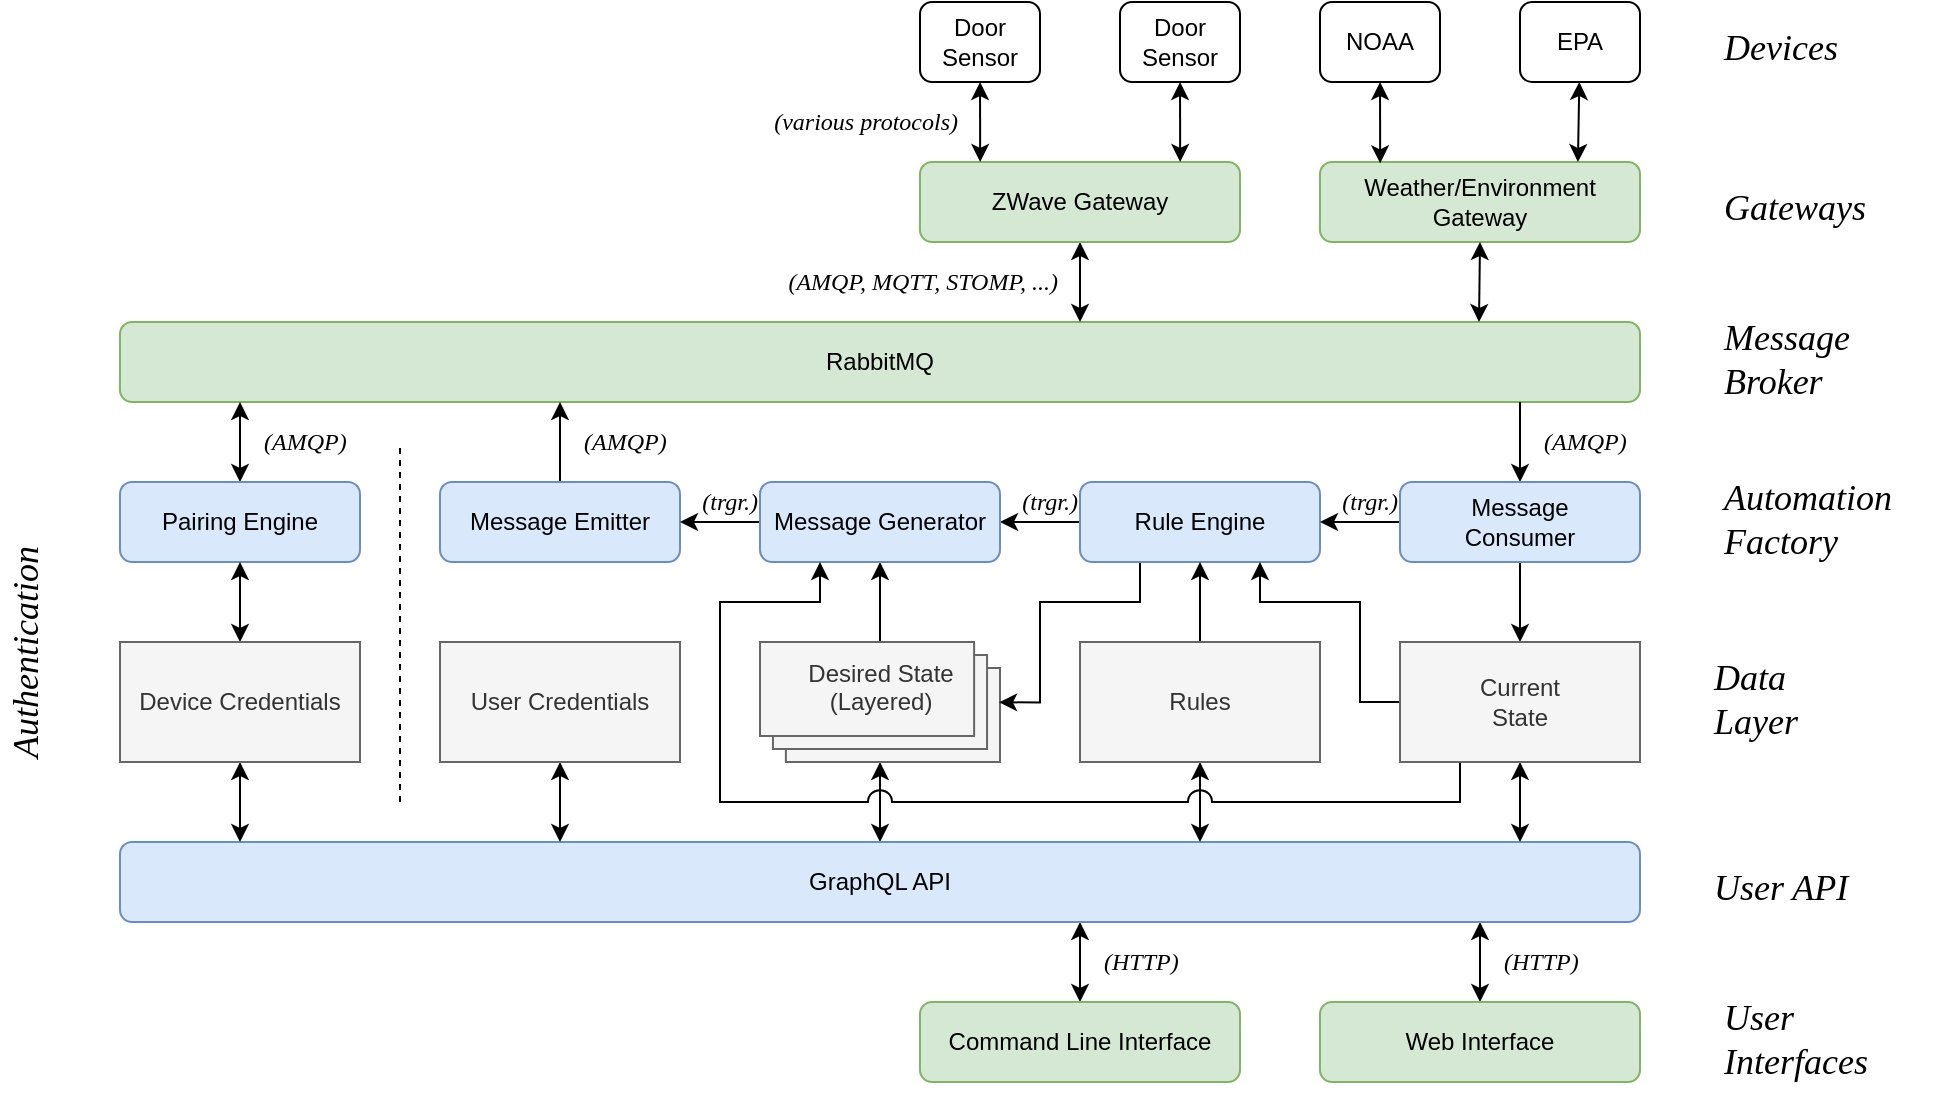 <mxfile version="13.3.9" type="device"><diagram id="nyFlotmh9oRMmqSYARnF" name="Page-1"><mxGraphModel dx="1113" dy="722" grid="1" gridSize="10" guides="1" tooltips="1" connect="1" arrows="1" fold="1" page="1" pageScale="1" pageWidth="1100" pageHeight="850" math="0" shadow="0"><root><mxCell id="0"/><mxCell id="1" parent="0"/><mxCell id="MtfKd6-NrAOQEtamVdi_-2" value="RabbitMQ" style="rounded=1;whiteSpace=wrap;html=1;fillColor=#d5e8d4;strokeColor=#82b366;" parent="1" vertex="1"><mxGeometry x="120" y="280" width="760" height="40" as="geometry"/></mxCell><mxCell id="crTIPaQlFp2diR58oL3v-14" value="" style="edgeStyle=orthogonalEdgeStyle;rounded=0;orthogonalLoop=1;jettySize=auto;html=1;startArrow=classic;startFill=1;" parent="1" source="MtfKd6-NrAOQEtamVdi_-15" target="crTIPaQlFp2diR58oL3v-1" edge="1"><mxGeometry relative="1" as="geometry"><Array as="points"><mxPoint x="800" y="590"/><mxPoint x="800" y="590"/></Array></mxGeometry></mxCell><mxCell id="MtfKd6-NrAOQEtamVdi_-15" value="Web Interface&lt;br&gt;" style="rounded=1;whiteSpace=wrap;html=1;fillColor=#d5e8d4;strokeColor=#82b366;" parent="1" vertex="1"><mxGeometry x="720" y="620" width="160" height="40" as="geometry"/></mxCell><mxCell id="crTIPaQlFp2diR58oL3v-15" value="" style="edgeStyle=orthogonalEdgeStyle;rounded=0;orthogonalLoop=1;jettySize=auto;html=1;startArrow=classic;startFill=1;" parent="1" source="MtfKd6-NrAOQEtamVdi_-23" target="crTIPaQlFp2diR58oL3v-1" edge="1"><mxGeometry relative="1" as="geometry"><Array as="points"><mxPoint x="600" y="590"/><mxPoint x="600" y="590"/></Array></mxGeometry></mxCell><mxCell id="MtfKd6-NrAOQEtamVdi_-23" value="Command Line Interface&lt;br&gt;" style="rounded=1;whiteSpace=wrap;html=1;fillColor=#d5e8d4;align=center;strokeColor=#82b366;" parent="1" vertex="1"><mxGeometry x="520" y="620" width="160" height="40" as="geometry"/></mxCell><mxCell id="crTIPaQlFp2diR58oL3v-50" value="" style="edgeStyle=orthogonalEdgeStyle;rounded=0;orthogonalLoop=1;jettySize=auto;html=1;startArrow=none;startFill=0;endArrow=classic;endFill=1;" parent="1" source="MtfKd6-NrAOQEtamVdi_-30" target="crTIPaQlFp2diR58oL3v-29" edge="1"><mxGeometry relative="1" as="geometry"/></mxCell><mxCell id="crTIPaQlFp2diR58oL3v-57" value="" style="edgeStyle=orthogonalEdgeStyle;rounded=0;orthogonalLoop=1;jettySize=auto;html=1;startArrow=classic;startFill=1;endArrow=classic;endFill=1;jumpStyle=none;" parent="1" source="MtfKd6-NrAOQEtamVdi_-30" target="crTIPaQlFp2diR58oL3v-1" edge="1"><mxGeometry relative="1" as="geometry"><Array as="points"><mxPoint x="500" y="560"/><mxPoint x="500" y="560"/></Array></mxGeometry></mxCell><mxCell id="MtfKd6-NrAOQEtamVdi_-30" value="Desired State &lt;br&gt;(Layered)&lt;br&gt;&amp;nbsp;" style="verticalLabelPosition=middle;verticalAlign=middle;html=1;shape=mxgraph.basic.layered_rect;dx=12.94;outlineConnect=0;fillColor=#f5f5f5;align=center;labelPosition=center;horizontal=1;strokeColor=#666666;fontColor=#333333;" parent="1" vertex="1"><mxGeometry x="440" y="440" width="120" height="60" as="geometry"/></mxCell><mxCell id="crTIPaQlFp2diR58oL3v-43" value="" style="edgeStyle=orthogonalEdgeStyle;rounded=0;orthogonalLoop=1;jettySize=auto;html=1;startArrow=none;startFill=0;endArrow=classic;endFill=1;" parent="1" source="MtfKd6-NrAOQEtamVdi_-88" target="crTIPaQlFp2diR58oL3v-29" edge="1"><mxGeometry relative="1" as="geometry"/></mxCell><mxCell id="crTIPaQlFp2diR58oL3v-48" style="edgeStyle=orthogonalEdgeStyle;rounded=0;orthogonalLoop=1;jettySize=auto;html=1;exitX=0.25;exitY=1;exitDx=0;exitDy=0;entryX=0.996;entryY=0.503;entryDx=0;entryDy=0;entryPerimeter=0;startArrow=none;startFill=0;endArrow=classic;endFill=1;" parent="1" source="MtfKd6-NrAOQEtamVdi_-88" target="MtfKd6-NrAOQEtamVdi_-30" edge="1"><mxGeometry relative="1" as="geometry"><Array as="points"><mxPoint x="630" y="420"/><mxPoint x="580" y="420"/><mxPoint x="580" y="470"/></Array></mxGeometry></mxCell><mxCell id="MtfKd6-NrAOQEtamVdi_-88" value="Rule Engine" style="rounded=1;whiteSpace=wrap;html=1;fillColor=#dae8fc;align=center;strokeColor=#6c8ebf;" parent="1" vertex="1"><mxGeometry x="600" y="360" width="120" height="40" as="geometry"/></mxCell><mxCell id="MtfKd6-NrAOQEtamVdi_-129" value="" style="edgeStyle=none;rounded=0;orthogonalLoop=1;jettySize=auto;html=1;startArrow=classic;startFill=1;endArrow=classic;endFill=1;" parent="1" source="MtfKd6-NrAOQEtamVdi_-122" edge="1"><mxGeometry relative="1" as="geometry"><mxPoint x="600" y="280" as="targetPoint"/></mxGeometry></mxCell><mxCell id="MtfKd6-NrAOQEtamVdi_-122" value="ZWave Gateway&lt;br&gt;" style="rounded=1;whiteSpace=wrap;html=1;fillColor=#d5e8d4;strokeColor=#82b366;" parent="1" vertex="1"><mxGeometry x="520" y="200" width="160" height="40" as="geometry"/></mxCell><mxCell id="MtfKd6-NrAOQEtamVdi_-126" value="" style="edgeStyle=none;rounded=0;orthogonalLoop=1;jettySize=auto;html=1;startArrow=classic;startFill=1;endArrow=classic;endFill=1;entryX=0.188;entryY=0;entryDx=0;entryDy=0;entryPerimeter=0;" parent="1" source="MtfKd6-NrAOQEtamVdi_-123" target="MtfKd6-NrAOQEtamVdi_-122" edge="1"><mxGeometry relative="1" as="geometry"><mxPoint x="550" y="150" as="targetPoint"/></mxGeometry></mxCell><mxCell id="MtfKd6-NrAOQEtamVdi_-123" value="Door&lt;br&gt;Sensor&lt;br&gt;" style="rounded=1;whiteSpace=wrap;html=1;" parent="1" vertex="1"><mxGeometry x="520" y="120" width="60" height="40" as="geometry"/></mxCell><mxCell id="MtfKd6-NrAOQEtamVdi_-125" value="" style="edgeStyle=none;rounded=0;orthogonalLoop=1;jettySize=auto;html=1;startArrow=classic;startFill=1;endArrow=classic;endFill=1;entryX=0.813;entryY=0;entryDx=0;entryDy=0;entryPerimeter=0;" parent="1" source="MtfKd6-NrAOQEtamVdi_-124" target="MtfKd6-NrAOQEtamVdi_-122" edge="1"><mxGeometry relative="1" as="geometry"><mxPoint x="650" y="160" as="targetPoint"/></mxGeometry></mxCell><mxCell id="MtfKd6-NrAOQEtamVdi_-124" value="Door&lt;br&gt;Sensor&lt;br&gt;" style="rounded=1;whiteSpace=wrap;html=1;" parent="1" vertex="1"><mxGeometry x="620" y="120" width="60" height="40" as="geometry"/></mxCell><mxCell id="OB2HOh7Wm_sJz5mUgPdf-1" value="Weather/Environment Gateway&lt;br&gt;" style="rounded=1;whiteSpace=wrap;html=1;fillColor=#d5e8d4;strokeColor=#82b366;" parent="1" vertex="1"><mxGeometry x="720" y="200" width="160" height="40" as="geometry"/></mxCell><mxCell id="OB2HOh7Wm_sJz5mUgPdf-2" value="" style="edgeStyle=none;rounded=0;orthogonalLoop=1;jettySize=auto;html=1;startArrow=classic;startFill=1;endArrow=classic;endFill=1;entryX=0.188;entryY=0.017;entryDx=0;entryDy=0;entryPerimeter=0;" parent="1" source="OB2HOh7Wm_sJz5mUgPdf-3" target="OB2HOh7Wm_sJz5mUgPdf-1" edge="1"><mxGeometry relative="1" as="geometry"><mxPoint x="750" y="150" as="targetPoint"/></mxGeometry></mxCell><mxCell id="OB2HOh7Wm_sJz5mUgPdf-3" value="NOAA&lt;br&gt;" style="rounded=1;whiteSpace=wrap;html=1;" parent="1" vertex="1"><mxGeometry x="720" y="120" width="60" height="40" as="geometry"/></mxCell><mxCell id="OB2HOh7Wm_sJz5mUgPdf-4" value="" style="edgeStyle=none;rounded=0;orthogonalLoop=1;jettySize=auto;html=1;startArrow=classic;startFill=1;endArrow=classic;endFill=1;entryX=0.806;entryY=0;entryDx=0;entryDy=0;entryPerimeter=0;" parent="1" source="OB2HOh7Wm_sJz5mUgPdf-5" target="OB2HOh7Wm_sJz5mUgPdf-1" edge="1"><mxGeometry relative="1" as="geometry"><mxPoint x="850" y="160" as="targetPoint"/></mxGeometry></mxCell><mxCell id="OB2HOh7Wm_sJz5mUgPdf-5" value="EPA&lt;br&gt;" style="rounded=1;whiteSpace=wrap;html=1;" parent="1" vertex="1"><mxGeometry x="820" y="120" width="60" height="40" as="geometry"/></mxCell><mxCell id="OB2HOh7Wm_sJz5mUgPdf-12" value="" style="edgeStyle=none;rounded=0;orthogonalLoop=1;jettySize=auto;html=1;startArrow=classic;startFill=1;endArrow=classic;endFill=1;" parent="1" edge="1"><mxGeometry relative="1" as="geometry"><mxPoint x="799.5" y="280" as="targetPoint"/><mxPoint x="800" y="240" as="sourcePoint"/></mxGeometry></mxCell><mxCell id="uU05n5d9MdpaISkNptbO-14" value="" style="edgeStyle=orthogonalEdgeStyle;rounded=0;orthogonalLoop=1;jettySize=auto;html=1;" parent="1" edge="1"><mxGeometry relative="1" as="geometry"><Array as="points"><mxPoint x="120" y="410"/><mxPoint x="120" y="410"/></Array><mxPoint x="160" y="410" as="sourcePoint"/></mxGeometry></mxCell><mxCell id="QIztM4St6ZhZZ24SG2eG-1" value="&lt;font style=&quot;font-size: 18px;&quot;&gt;&lt;span style=&quot;font-size: 18px;&quot;&gt;&lt;i style=&quot;font-size: 18px;&quot;&gt;Devices&lt;/i&gt;&lt;/span&gt;&lt;/font&gt;" style="text;html=1;resizable=0;points=[];autosize=1;align=left;verticalAlign=top;spacingTop=-4;fontStyle=0;fontFamily=Georgia;fontSize=18;" parent="1" vertex="1"><mxGeometry x="920" y="130" width="80" height="20" as="geometry"/></mxCell><mxCell id="QIztM4St6ZhZZ24SG2eG-2" value="&lt;font style=&quot;font-size: 18px;&quot;&gt;&lt;span style=&quot;font-size: 18px;&quot;&gt;&lt;i style=&quot;font-size: 18px;&quot;&gt;Gateways&lt;/i&gt;&lt;/span&gt;&lt;/font&gt;" style="text;html=1;resizable=0;points=[];autosize=1;align=left;verticalAlign=top;spacingTop=-4;fontStyle=0;fontFamily=Georgia;fontSize=18;" parent="1" vertex="1"><mxGeometry x="920" y="210" width="90" height="20" as="geometry"/></mxCell><mxCell id="QIztM4St6ZhZZ24SG2eG-3" value="&lt;font style=&quot;font-size: 18px&quot;&gt;&lt;span style=&quot;font-size: 18px&quot;&gt;&lt;i style=&quot;font-size: 18px&quot;&gt;Message &lt;br&gt;Broker&lt;br&gt;&lt;/i&gt;&lt;/span&gt;&lt;/font&gt;" style="text;html=1;resizable=0;points=[];autosize=1;align=left;verticalAlign=top;spacingTop=-4;fontStyle=0;fontFamily=Georgia;fontSize=18;" parent="1" vertex="1"><mxGeometry x="920" y="275" width="90" height="50" as="geometry"/></mxCell><mxCell id="R3oFiwPBxOHr03Vyc30n-2" value="&lt;font face=&quot;Georgia&quot; style=&quot;font-size: 12px&quot;&gt;&lt;i&gt;(various protocols)&lt;/i&gt;&lt;/font&gt;" style="text;html=1;align=right;verticalAlign=middle;resizable=0;points=[];autosize=1;" parent="1" vertex="1"><mxGeometry x="420" y="170" width="120" height="20" as="geometry"/></mxCell><mxCell id="R3oFiwPBxOHr03Vyc30n-3" value="&lt;font face=&quot;Georgia&quot; style=&quot;font-size: 12px&quot;&gt;&lt;i&gt;(AMQP, MQTT, STOMP, ...)&lt;/i&gt;&lt;/font&gt;" style="text;html=1;align=right;verticalAlign=middle;resizable=0;points=[];autosize=1;" parent="1" vertex="1"><mxGeometry x="430" y="250" width="160" height="20" as="geometry"/></mxCell><mxCell id="crTIPaQlFp2diR58oL3v-37" style="edgeStyle=orthogonalEdgeStyle;rounded=0;orthogonalLoop=1;jettySize=auto;html=1;exitX=0.5;exitY=0;exitDx=0;exitDy=0;startArrow=classic;startFill=1;endArrow=none;endFill=0;" parent="1" source="R3oFiwPBxOHr03Vyc30n-8" target="MtfKd6-NrAOQEtamVdi_-2" edge="1"><mxGeometry relative="1" as="geometry"><mxPoint x="820" y="340" as="targetPoint"/><Array as="points"><mxPoint x="820" y="330"/><mxPoint x="820" y="330"/></Array></mxGeometry></mxCell><mxCell id="crTIPaQlFp2diR58oL3v-42" value="" style="edgeStyle=orthogonalEdgeStyle;rounded=0;orthogonalLoop=1;jettySize=auto;html=1;startArrow=none;startFill=0;endArrow=classic;endFill=1;" parent="1" source="R3oFiwPBxOHr03Vyc30n-8" target="MtfKd6-NrAOQEtamVdi_-88" edge="1"><mxGeometry relative="1" as="geometry"/></mxCell><mxCell id="crTIPaQlFp2diR58oL3v-46" value="" style="edgeStyle=orthogonalEdgeStyle;rounded=0;orthogonalLoop=1;jettySize=auto;html=1;startArrow=none;startFill=0;endArrow=classic;endFill=1;" parent="1" source="R3oFiwPBxOHr03Vyc30n-8" target="crTIPaQlFp2diR58oL3v-31" edge="1"><mxGeometry relative="1" as="geometry"/></mxCell><mxCell id="R3oFiwPBxOHr03Vyc30n-8" value="Message&lt;br&gt;Consumer" style="rounded=1;whiteSpace=wrap;html=1;fillColor=#dae8fc;align=center;strokeColor=#6c8ebf;" parent="1" vertex="1"><mxGeometry x="760" y="360" width="120" height="40" as="geometry"/></mxCell><mxCell id="crTIPaQlFp2diR58oL3v-1" value="GraphQL API" style="rounded=1;whiteSpace=wrap;html=1;fillColor=#dae8fc;strokeColor=#6c8ebf;rotation=0;" parent="1" vertex="1"><mxGeometry x="120" y="540" width="760" height="40" as="geometry"/></mxCell><mxCell id="crTIPaQlFp2diR58oL3v-45" value="" style="edgeStyle=orthogonalEdgeStyle;rounded=0;orthogonalLoop=1;jettySize=auto;html=1;startArrow=none;startFill=0;endArrow=classic;endFill=1;" parent="1" source="crTIPaQlFp2diR58oL3v-28" target="MtfKd6-NrAOQEtamVdi_-2" edge="1"><mxGeometry relative="1" as="geometry"><mxPoint x="340" y="340" as="targetPoint"/><Array as="points"><mxPoint x="340" y="320"/><mxPoint x="340" y="320"/></Array></mxGeometry></mxCell><mxCell id="crTIPaQlFp2diR58oL3v-28" value="Message Emitter" style="rounded=1;whiteSpace=wrap;html=1;fillColor=#dae8fc;align=center;strokeColor=#6c8ebf;rotation=0;" parent="1" vertex="1"><mxGeometry x="280" y="360" width="120" height="40" as="geometry"/></mxCell><mxCell id="crTIPaQlFp2diR58oL3v-44" value="" style="edgeStyle=orthogonalEdgeStyle;rounded=0;orthogonalLoop=1;jettySize=auto;html=1;startArrow=none;startFill=0;endArrow=classic;endFill=1;" parent="1" source="crTIPaQlFp2diR58oL3v-29" target="crTIPaQlFp2diR58oL3v-28" edge="1"><mxGeometry relative="1" as="geometry"/></mxCell><mxCell id="crTIPaQlFp2diR58oL3v-29" value="Message Generator" style="rounded=1;whiteSpace=wrap;html=1;fillColor=#dae8fc;align=center;strokeColor=#6c8ebf;" parent="1" vertex="1"><mxGeometry x="440" y="360" width="120" height="40" as="geometry"/></mxCell><mxCell id="crTIPaQlFp2diR58oL3v-47" value="" style="edgeStyle=orthogonalEdgeStyle;rounded=0;orthogonalLoop=1;jettySize=auto;html=1;startArrow=none;startFill=0;endArrow=classic;endFill=1;" parent="1" source="crTIPaQlFp2diR58oL3v-30" target="MtfKd6-NrAOQEtamVdi_-88" edge="1"><mxGeometry relative="1" as="geometry"/></mxCell><mxCell id="crTIPaQlFp2diR58oL3v-58" value="" style="edgeStyle=orthogonalEdgeStyle;rounded=0;orthogonalLoop=1;jettySize=auto;html=1;startArrow=classic;startFill=1;endArrow=classic;endFill=1;jumpStyle=none;jumpSize=6;" parent="1" source="crTIPaQlFp2diR58oL3v-30" target="crTIPaQlFp2diR58oL3v-1" edge="1"><mxGeometry relative="1" as="geometry"><Array as="points"><mxPoint x="660" y="530"/><mxPoint x="660" y="530"/></Array></mxGeometry></mxCell><mxCell id="crTIPaQlFp2diR58oL3v-30" value="Rules" style="rounded=0;whiteSpace=wrap;html=1;align=center;fillColor=#f5f5f5;strokeColor=#666666;fontColor=#333333;" parent="1" vertex="1"><mxGeometry x="600" y="440" width="120" height="60" as="geometry"/></mxCell><mxCell id="crTIPaQlFp2diR58oL3v-49" style="edgeStyle=orthogonalEdgeStyle;rounded=0;orthogonalLoop=1;jettySize=auto;html=1;exitX=0.25;exitY=1;exitDx=0;exitDy=0;entryX=0.25;entryY=1;entryDx=0;entryDy=0;startArrow=none;startFill=0;endArrow=classic;endFill=1;jumpStyle=arc;jumpSize=12;" parent="1" source="crTIPaQlFp2diR58oL3v-31" target="crTIPaQlFp2diR58oL3v-29" edge="1"><mxGeometry relative="1" as="geometry"><Array as="points"><mxPoint x="790" y="520"/><mxPoint x="420" y="520"/><mxPoint x="420" y="420"/><mxPoint x="470" y="420"/></Array></mxGeometry></mxCell><mxCell id="crTIPaQlFp2diR58oL3v-65" value="" style="edgeStyle=orthogonalEdgeStyle;rounded=0;jumpStyle=none;jumpSize=12;orthogonalLoop=1;jettySize=auto;html=1;startArrow=classic;startFill=1;endArrow=classic;endFill=1;" parent="1" source="crTIPaQlFp2diR58oL3v-31" target="crTIPaQlFp2diR58oL3v-1" edge="1"><mxGeometry relative="1" as="geometry"><Array as="points"><mxPoint x="820" y="540"/><mxPoint x="820" y="540"/></Array></mxGeometry></mxCell><mxCell id="crTIPaQlFp2diR58oL3v-67" style="edgeStyle=orthogonalEdgeStyle;rounded=0;jumpStyle=none;jumpSize=12;orthogonalLoop=1;jettySize=auto;html=1;exitX=0;exitY=0.5;exitDx=0;exitDy=0;startArrow=none;startFill=0;endArrow=classic;endFill=1;" parent="1" source="crTIPaQlFp2diR58oL3v-31" target="MtfKd6-NrAOQEtamVdi_-88" edge="1"><mxGeometry relative="1" as="geometry"><Array as="points"><mxPoint x="740" y="470"/><mxPoint x="740" y="420"/><mxPoint x="690" y="420"/></Array></mxGeometry></mxCell><mxCell id="crTIPaQlFp2diR58oL3v-31" value="Current &lt;br&gt;State" style="rounded=0;whiteSpace=wrap;html=1;align=center;fillColor=#f5f5f5;strokeColor=#666666;fontColor=#333333;" parent="1" vertex="1"><mxGeometry x="760" y="440" width="120" height="60" as="geometry"/></mxCell><mxCell id="crTIPaQlFp2diR58oL3v-51" value="&lt;font face=&quot;Georgia&quot; style=&quot;font-size: 12px&quot;&gt;&lt;i&gt;(AMQP)&lt;/i&gt;&lt;/font&gt;" style="text;html=1;align=left;verticalAlign=middle;resizable=0;points=[];autosize=1;" parent="1" vertex="1"><mxGeometry x="830" y="330" width="60" height="20" as="geometry"/></mxCell><mxCell id="crTIPaQlFp2diR58oL3v-52" value="&lt;font face=&quot;Georgia&quot; style=&quot;font-size: 12px&quot;&gt;&lt;i&gt;(AMQP)&lt;/i&gt;&lt;/font&gt;" style="text;html=1;align=left;verticalAlign=middle;resizable=0;points=[];autosize=1;" parent="1" vertex="1"><mxGeometry x="190" y="330" width="60" height="20" as="geometry"/></mxCell><mxCell id="crTIPaQlFp2diR58oL3v-53" value="&lt;font face=&quot;Georgia&quot; style=&quot;font-size: 12px&quot;&gt;&lt;i&gt;(trgr.)&lt;/i&gt;&lt;/font&gt;" style="text;html=1;align=right;verticalAlign=middle;resizable=0;points=[];autosize=1;" parent="1" vertex="1"><mxGeometry x="390" y="360" width="50" height="20" as="geometry"/></mxCell><mxCell id="crTIPaQlFp2diR58oL3v-55" value="&lt;font face=&quot;Georgia&quot; style=&quot;font-size: 12px&quot;&gt;&lt;i&gt;(trgr.)&lt;/i&gt;&lt;/font&gt;" style="text;html=1;align=right;verticalAlign=middle;resizable=0;points=[];autosize=1;" parent="1" vertex="1"><mxGeometry x="550" y="360" width="50" height="20" as="geometry"/></mxCell><mxCell id="crTIPaQlFp2diR58oL3v-56" value="&lt;font face=&quot;Georgia&quot; style=&quot;font-size: 12px&quot;&gt;&lt;i&gt;(trgr.)&lt;/i&gt;&lt;/font&gt;" style="text;html=1;align=right;verticalAlign=middle;resizable=0;points=[];autosize=1;" parent="1" vertex="1"><mxGeometry x="710" y="360" width="50" height="20" as="geometry"/></mxCell><mxCell id="crTIPaQlFp2diR58oL3v-61" value="&lt;font style=&quot;font-size: 18px&quot;&gt;&lt;span style=&quot;font-size: 18px&quot;&gt;&lt;i style=&quot;font-size: 18px&quot;&gt;Automation&lt;br&gt;Factory&lt;br&gt;&lt;/i&gt;&lt;/span&gt;&lt;/font&gt;" style="text;html=1;resizable=0;points=[];autosize=1;align=left;verticalAlign=top;spacingTop=-4;fontStyle=0;fontFamily=Georgia;fontSize=18;" parent="1" vertex="1"><mxGeometry x="920" y="355" width="110" height="50" as="geometry"/></mxCell><mxCell id="crTIPaQlFp2diR58oL3v-62" value="&lt;font style=&quot;font-size: 18px&quot;&gt;&lt;span style=&quot;font-size: 18px&quot;&gt;&lt;i style=&quot;font-size: 18px&quot;&gt;Data&lt;br&gt;Layer&lt;br&gt;&lt;/i&gt;&lt;/span&gt;&lt;/font&gt;" style="text;html=1;resizable=0;points=[];autosize=1;align=left;verticalAlign=top;spacingTop=-4;fontStyle=0;fontFamily=Georgia;fontSize=18;" parent="1" vertex="1"><mxGeometry x="915" y="445" width="60" height="50" as="geometry"/></mxCell><mxCell id="crTIPaQlFp2diR58oL3v-64" value="&lt;font style=&quot;font-size: 18px&quot;&gt;&lt;span style=&quot;font-size: 18px&quot;&gt;&lt;i style=&quot;font-size: 18px&quot;&gt;User API&lt;/i&gt;&lt;/span&gt;&lt;/font&gt;" style="text;html=1;resizable=0;points=[];autosize=1;align=left;verticalAlign=top;spacingTop=-4;fontStyle=0;fontFamily=Georgia;fontSize=18;" parent="1" vertex="1"><mxGeometry x="915" y="550" width="90" height="20" as="geometry"/></mxCell><mxCell id="crTIPaQlFp2diR58oL3v-66" value="&lt;font style=&quot;font-size: 18px&quot;&gt;&lt;span style=&quot;font-size: 18px&quot;&gt;&lt;i style=&quot;font-size: 18px&quot;&gt;User&lt;br&gt;Interfaces&lt;br&gt;&lt;/i&gt;&lt;/span&gt;&lt;/font&gt;" style="text;html=1;resizable=0;points=[];autosize=1;align=left;verticalAlign=top;spacingTop=-4;fontStyle=0;fontFamily=Georgia;fontSize=18;" parent="1" vertex="1"><mxGeometry x="920" y="615" width="100" height="50" as="geometry"/></mxCell><mxCell id="crTIPaQlFp2diR58oL3v-74" value="" style="edgeStyle=orthogonalEdgeStyle;rounded=0;jumpStyle=none;jumpSize=12;orthogonalLoop=1;jettySize=auto;html=1;startArrow=classic;startFill=1;endArrow=classic;endFill=1;" parent="1" source="crTIPaQlFp2diR58oL3v-68" target="MtfKd6-NrAOQEtamVdi_-2" edge="1"><mxGeometry relative="1" as="geometry"><Array as="points"><mxPoint x="180" y="330"/><mxPoint x="180" y="330"/></Array></mxGeometry></mxCell><mxCell id="crTIPaQlFp2diR58oL3v-68" value="Pairing Engine" style="rounded=1;whiteSpace=wrap;html=1;fillColor=#dae8fc;align=center;strokeColor=#6c8ebf;rotation=0;" parent="1" vertex="1"><mxGeometry x="120" y="360" width="120" height="40" as="geometry"/></mxCell><mxCell id="crTIPaQlFp2diR58oL3v-72" value="" style="edgeStyle=orthogonalEdgeStyle;rounded=0;jumpStyle=none;jumpSize=12;orthogonalLoop=1;jettySize=auto;html=1;startArrow=classic;startFill=1;endArrow=classic;endFill=1;" parent="1" source="crTIPaQlFp2diR58oL3v-69" target="crTIPaQlFp2diR58oL3v-1" edge="1"><mxGeometry relative="1" as="geometry"><Array as="points"><mxPoint x="180" y="530"/><mxPoint x="180" y="530"/></Array></mxGeometry></mxCell><mxCell id="crTIPaQlFp2diR58oL3v-73" value="" style="edgeStyle=orthogonalEdgeStyle;rounded=0;jumpStyle=none;jumpSize=12;orthogonalLoop=1;jettySize=auto;html=1;startArrow=classic;startFill=1;endArrow=classic;endFill=1;" parent="1" source="crTIPaQlFp2diR58oL3v-69" target="crTIPaQlFp2diR58oL3v-68" edge="1"><mxGeometry relative="1" as="geometry"/></mxCell><mxCell id="crTIPaQlFp2diR58oL3v-69" value="Device Credentials" style="rounded=0;whiteSpace=wrap;html=1;align=center;fillColor=#f5f5f5;strokeColor=#666666;fontColor=#333333;" parent="1" vertex="1"><mxGeometry x="120" y="440" width="120" height="60" as="geometry"/></mxCell><mxCell id="crTIPaQlFp2diR58oL3v-71" value="" style="edgeStyle=orthogonalEdgeStyle;rounded=0;jumpStyle=none;jumpSize=12;orthogonalLoop=1;jettySize=auto;html=1;startArrow=classic;startFill=1;endArrow=classic;endFill=1;" parent="1" source="crTIPaQlFp2diR58oL3v-70" target="crTIPaQlFp2diR58oL3v-1" edge="1"><mxGeometry relative="1" as="geometry"><Array as="points"><mxPoint x="340" y="530"/><mxPoint x="340" y="530"/></Array></mxGeometry></mxCell><mxCell id="crTIPaQlFp2diR58oL3v-70" value="User Credentials" style="rounded=0;whiteSpace=wrap;html=1;align=center;fillColor=#f5f5f5;strokeColor=#666666;fontColor=#333333;" parent="1" vertex="1"><mxGeometry x="280" y="440" width="120" height="60" as="geometry"/></mxCell><mxCell id="crTIPaQlFp2diR58oL3v-75" value="&lt;font face=&quot;Georgia&quot; style=&quot;font-size: 12px&quot;&gt;&lt;i&gt;(AMQP)&lt;/i&gt;&lt;/font&gt;" style="text;html=1;align=left;verticalAlign=middle;resizable=0;points=[];autosize=1;" parent="1" vertex="1"><mxGeometry x="350" y="330" width="60" height="20" as="geometry"/></mxCell><mxCell id="crTIPaQlFp2diR58oL3v-76" value="&lt;font face=&quot;Georgia&quot; style=&quot;font-size: 12px&quot;&gt;&lt;i&gt;(HTTP)&lt;/i&gt;&lt;/font&gt;&lt;span style=&quot;color: rgba(0 , 0 , 0 , 0) ; font-family: monospace ; font-size: 0px&quot;&gt;%3CmxGraphModel%3E%3Croot%3E%3CmxCell%20id%3D%220%22%2F%3E%3CmxCell%20id%3D%221%22%20parent%3D%220%22%2F%3E%3CmxCell%20id%3D%222%22%20value%3D%22%26lt%3Bfont%20face%3D%26quot%3BGeorgia%26quot%3B%20style%3D%26quot%3Bfont-size%3A%2012px%26quot%3B%26gt%3B%26lt%3Bi%26gt%3B(AMQP)%26lt%3B%2Fi%26gt%3B%26lt%3B%2Ffont%26gt%3B%22%20style%3D%22text%3Bhtml%3D1%3Balign%3Dleft%3BverticalAlign%3Dmiddle%3Bresizable%3D0%3Bpoints%3D%5B%5D%3Bautosize%3D1%3B%22%20vertex%3D%221%22%20parent%3D%221%22%3E%3CmxGeometry%20x%3D%22230%22%20y%3D%22250%22%20width%3D%2260%22%20height%3D%2220%22%20as%3D%22geometry%22%2F%3E%3C%2FmxCell%3E%3C%2Froot%3E%3C%2FmxGraphModel%3E&lt;/span&gt;" style="text;html=1;align=left;verticalAlign=middle;resizable=0;points=[];autosize=1;" parent="1" vertex="1"><mxGeometry x="610" y="590" width="60" height="20" as="geometry"/></mxCell><mxCell id="crTIPaQlFp2diR58oL3v-77" value="&lt;font face=&quot;Georgia&quot; style=&quot;font-size: 12px&quot;&gt;&lt;i&gt;(HTTP)&lt;/i&gt;&lt;/font&gt;&lt;span style=&quot;color: rgba(0 , 0 , 0 , 0) ; font-family: monospace ; font-size: 0px&quot;&gt;%3CmxGraphModel%3E%3Croot%3E%3CmxCell%20id%3D%220%22%2F%3E%3CmxCell%20id%3D%221%22%20parent%3D%220%22%2F%3E%3CmxCell%20id%3D%222%22%20value%3D%22%26lt%3Bfont%20face%3D%26quot%3BGeorgia%26quot%3B%20style%3D%26quot%3Bfont-size%3A%2012px%26quot%3B%26gt%3B%26lt%3Bi%26gt%3B(AMQP)%26lt%3B%2Fi%26gt%3B%26lt%3B%2Ffont%26gt%3B%22%20style%3D%22text%3Bhtml%3D1%3Balign%3Dleft%3BverticalAlign%3Dmiddle%3Bresizable%3D0%3Bpoints%3D%5B%5D%3Bautosize%3D1%3B%22%20vertex%3D%221%22%20parent%3D%221%22%3E%3CmxGeometry%20x%3D%22230%22%20y%3D%22250%22%20width%3D%2260%22%20height%3D%2220%22%20as%3D%22geometry%22%2F%3E%3C%2FmxCell%3E%3C%2Froot%3E%3C%2FmxGraphModel%3E&lt;/span&gt;" style="text;html=1;align=left;verticalAlign=middle;resizable=0;points=[];autosize=1;" parent="1" vertex="1"><mxGeometry x="810" y="590" width="60" height="20" as="geometry"/></mxCell><mxCell id="7sh1w6DSSUWEV97gFpGv-1" value="" style="endArrow=none;dashed=1;html=1;" edge="1" parent="1"><mxGeometry width="50" height="50" relative="1" as="geometry"><mxPoint x="260" y="520" as="sourcePoint"/><mxPoint x="260" y="340" as="targetPoint"/></mxGeometry></mxCell><mxCell id="7sh1w6DSSUWEV97gFpGv-2" value="&lt;font style=&quot;font-size: 18px&quot;&gt;&lt;span style=&quot;font-size: 18px&quot;&gt;&lt;i style=&quot;font-size: 18px&quot;&gt;Authentication&lt;/i&gt;&lt;/span&gt;&lt;/font&gt;" style="text;html=1;resizable=0;points=[];autosize=1;align=left;verticalAlign=top;spacingTop=-4;fontStyle=0;fontFamily=Georgia;fontSize=18;rotation=-90;" vertex="1" parent="1"><mxGeometry y="420" width="140" height="20" as="geometry"/></mxCell></root></mxGraphModel></diagram></mxfile>